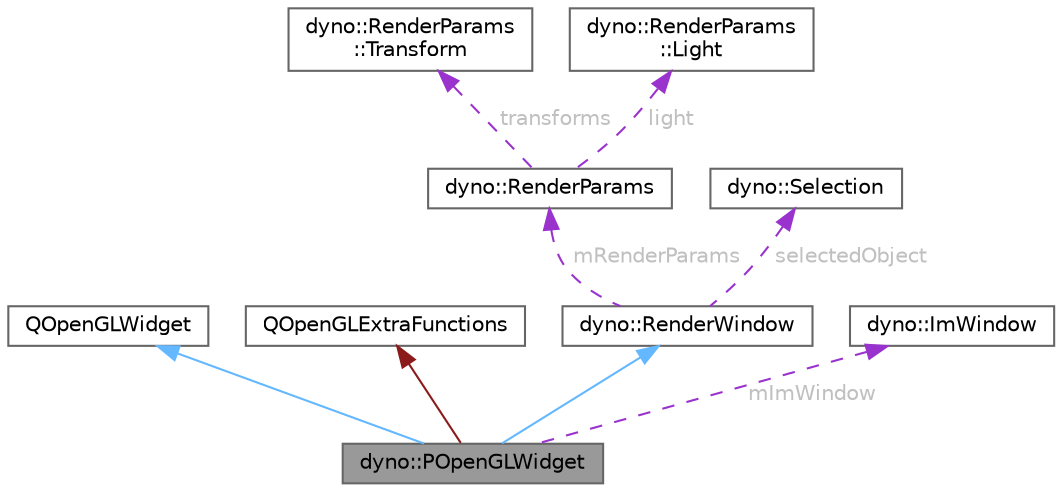 digraph "dyno::POpenGLWidget"
{
 // LATEX_PDF_SIZE
  bgcolor="transparent";
  edge [fontname=Helvetica,fontsize=10,labelfontname=Helvetica,labelfontsize=10];
  node [fontname=Helvetica,fontsize=10,shape=box,height=0.2,width=0.4];
  Node1 [id="Node000001",label="dyno::POpenGLWidget",height=0.2,width=0.4,color="gray40", fillcolor="grey60", style="filled", fontcolor="black",tooltip=" "];
  Node2 -> Node1 [id="edge1_Node000001_Node000002",dir="back",color="steelblue1",style="solid",tooltip=" "];
  Node2 [id="Node000002",label="QOpenGLWidget",height=0.2,width=0.4,color="gray40", fillcolor="white", style="filled",tooltip=" "];
  Node3 -> Node1 [id="edge2_Node000001_Node000003",dir="back",color="firebrick4",style="solid",tooltip=" "];
  Node3 [id="Node000003",label="QOpenGLExtraFunctions",height=0.2,width=0.4,color="gray40", fillcolor="white", style="filled",tooltip=" "];
  Node4 -> Node1 [id="edge3_Node000001_Node000004",dir="back",color="steelblue1",style="solid",tooltip=" "];
  Node4 [id="Node000004",label="dyno::RenderWindow",height=0.2,width=0.4,color="gray40", fillcolor="white", style="filled",URL="$classdyno_1_1_render_window.html",tooltip=" "];
  Node5 -> Node4 [id="edge4_Node000004_Node000005",dir="back",color="darkorchid3",style="dashed",tooltip=" ",label=" mRenderParams",fontcolor="grey" ];
  Node5 [id="Node000005",label="dyno::RenderParams",height=0.2,width=0.4,color="gray40", fillcolor="white", style="filled",URL="$structdyno_1_1_render_params.html",tooltip=" "];
  Node6 -> Node5 [id="edge5_Node000005_Node000006",dir="back",color="darkorchid3",style="dashed",tooltip=" ",label=" transforms",fontcolor="grey" ];
  Node6 [id="Node000006",label="dyno::RenderParams\l::Transform",height=0.2,width=0.4,color="gray40", fillcolor="white", style="filled",URL="$structdyno_1_1_render_params_1_1_transform.html",tooltip=" "];
  Node7 -> Node5 [id="edge6_Node000005_Node000007",dir="back",color="darkorchid3",style="dashed",tooltip=" ",label=" light",fontcolor="grey" ];
  Node7 [id="Node000007",label="dyno::RenderParams\l::Light",height=0.2,width=0.4,color="gray40", fillcolor="white", style="filled",URL="$structdyno_1_1_render_params_1_1_light.html",tooltip=" "];
  Node8 -> Node4 [id="edge7_Node000004_Node000008",dir="back",color="darkorchid3",style="dashed",tooltip=" ",label=" selectedObject",fontcolor="grey" ];
  Node8 [id="Node000008",label="dyno::Selection",height=0.2,width=0.4,color="gray40", fillcolor="white", style="filled",URL="$structdyno_1_1_selection.html",tooltip=" "];
  Node9 -> Node1 [id="edge8_Node000001_Node000009",dir="back",color="darkorchid3",style="dashed",tooltip=" ",label=" mImWindow",fontcolor="grey" ];
  Node9 [id="Node000009",label="dyno::ImWindow",height=0.2,width=0.4,color="gray40", fillcolor="white", style="filled",URL="$classdyno_1_1_im_window.html",tooltip=" "];
}
